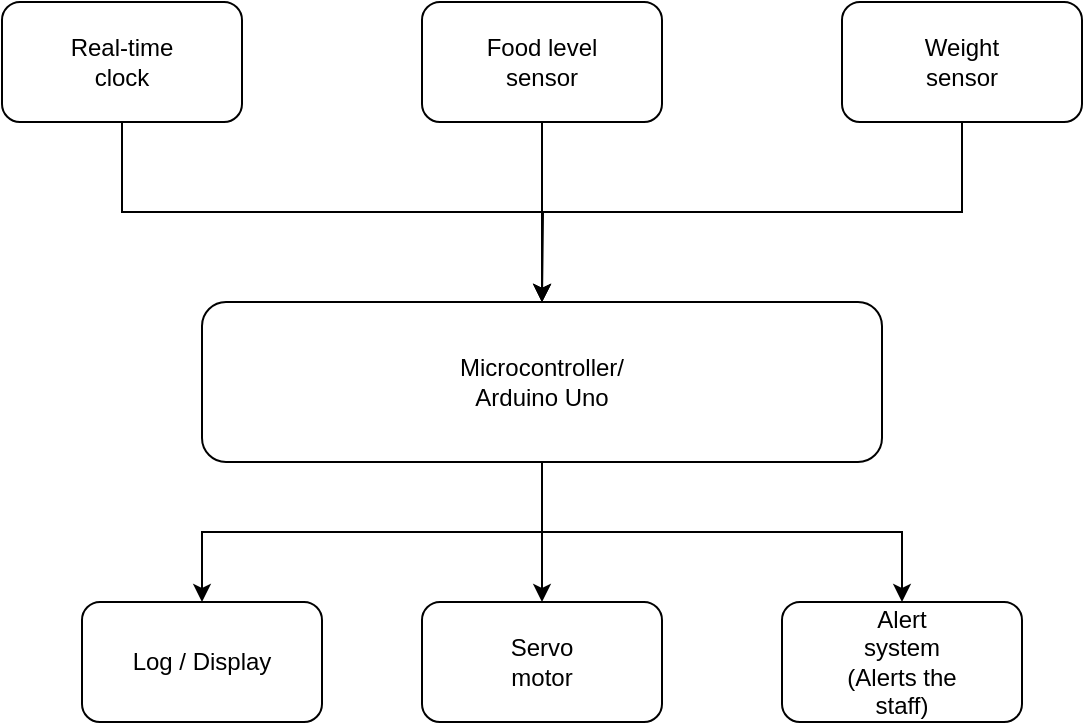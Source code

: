 <mxfile version="28.0.6">
  <diagram name="Page-1" id="exXoeFtx5_OhVvFQexg1">
    <mxGraphModel dx="786" dy="516" grid="1" gridSize="10" guides="1" tooltips="1" connect="1" arrows="1" fold="1" page="1" pageScale="1" pageWidth="850" pageHeight="1100" math="0" shadow="0">
      <root>
        <mxCell id="0" />
        <mxCell id="1" parent="0" />
        <mxCell id="cGMDV3_gQnYAr7bf0Y0b-5" style="edgeStyle=orthogonalEdgeStyle;rounded=0;orthogonalLoop=1;jettySize=auto;html=1;exitX=0.5;exitY=1;exitDx=0;exitDy=0;" parent="1" source="cGMDV3_gQnYAr7bf0Y0b-1" target="cGMDV3_gQnYAr7bf0Y0b-4" edge="1">
          <mxGeometry relative="1" as="geometry" />
        </mxCell>
        <mxCell id="cGMDV3_gQnYAr7bf0Y0b-1" value="" style="rounded=1;whiteSpace=wrap;html=1;" parent="1" vertex="1">
          <mxGeometry x="150" y="60" width="120" height="60" as="geometry" />
        </mxCell>
        <mxCell id="cGMDV3_gQnYAr7bf0Y0b-6" style="edgeStyle=orthogonalEdgeStyle;rounded=0;orthogonalLoop=1;jettySize=auto;html=1;exitX=0.5;exitY=1;exitDx=0;exitDy=0;" parent="1" source="cGMDV3_gQnYAr7bf0Y0b-2" edge="1">
          <mxGeometry relative="1" as="geometry">
            <mxPoint x="420" y="210" as="targetPoint" />
          </mxGeometry>
        </mxCell>
        <mxCell id="cGMDV3_gQnYAr7bf0Y0b-2" value="" style="rounded=1;whiteSpace=wrap;html=1;" parent="1" vertex="1">
          <mxGeometry x="360" y="60" width="120" height="60" as="geometry" />
        </mxCell>
        <mxCell id="cGMDV3_gQnYAr7bf0Y0b-7" style="edgeStyle=orthogonalEdgeStyle;rounded=0;orthogonalLoop=1;jettySize=auto;html=1;exitX=0.5;exitY=1;exitDx=0;exitDy=0;" parent="1" source="cGMDV3_gQnYAr7bf0Y0b-3" edge="1">
          <mxGeometry relative="1" as="geometry">
            <mxPoint x="420" y="210" as="targetPoint" />
          </mxGeometry>
        </mxCell>
        <mxCell id="cGMDV3_gQnYAr7bf0Y0b-3" value="" style="rounded=1;whiteSpace=wrap;html=1;" parent="1" vertex="1">
          <mxGeometry x="570" y="60" width="120" height="60" as="geometry" />
        </mxCell>
        <mxCell id="cGMDV3_gQnYAr7bf0Y0b-17" style="edgeStyle=orthogonalEdgeStyle;rounded=0;orthogonalLoop=1;jettySize=auto;html=1;exitX=0.5;exitY=1;exitDx=0;exitDy=0;entryX=0.5;entryY=0;entryDx=0;entryDy=0;" parent="1" source="cGMDV3_gQnYAr7bf0Y0b-4" target="cGMDV3_gQnYAr7bf0Y0b-15" edge="1">
          <mxGeometry relative="1" as="geometry" />
        </mxCell>
        <mxCell id="cGMDV3_gQnYAr7bf0Y0b-19" style="edgeStyle=orthogonalEdgeStyle;rounded=0;orthogonalLoop=1;jettySize=auto;html=1;exitX=0.5;exitY=1;exitDx=0;exitDy=0;" parent="1" source="cGMDV3_gQnYAr7bf0Y0b-4" target="cGMDV3_gQnYAr7bf0Y0b-16" edge="1">
          <mxGeometry relative="1" as="geometry" />
        </mxCell>
        <mxCell id="mjt6s1PU1TbIBY5Y2hur-3" style="edgeStyle=orthogonalEdgeStyle;rounded=0;orthogonalLoop=1;jettySize=auto;html=1;exitX=0.5;exitY=1;exitDx=0;exitDy=0;entryX=0.5;entryY=0;entryDx=0;entryDy=0;" parent="1" source="cGMDV3_gQnYAr7bf0Y0b-4" target="mjt6s1PU1TbIBY5Y2hur-2" edge="1">
          <mxGeometry relative="1" as="geometry" />
        </mxCell>
        <mxCell id="cGMDV3_gQnYAr7bf0Y0b-4" value="" style="rounded=1;whiteSpace=wrap;html=1;" parent="1" vertex="1">
          <mxGeometry x="250" y="210" width="340" height="80" as="geometry" />
        </mxCell>
        <mxCell id="cGMDV3_gQnYAr7bf0Y0b-8" value="Real-time clock" style="text;html=1;align=center;verticalAlign=middle;whiteSpace=wrap;rounded=0;" parent="1" vertex="1">
          <mxGeometry x="180" y="75" width="60" height="30" as="geometry" />
        </mxCell>
        <mxCell id="cGMDV3_gQnYAr7bf0Y0b-9" value="Food level sensor" style="text;html=1;align=center;verticalAlign=middle;whiteSpace=wrap;rounded=0;" parent="1" vertex="1">
          <mxGeometry x="390" y="75" width="60" height="30" as="geometry" />
        </mxCell>
        <mxCell id="cGMDV3_gQnYAr7bf0Y0b-10" value="Weight sensor" style="text;html=1;align=center;verticalAlign=middle;whiteSpace=wrap;rounded=0;" parent="1" vertex="1">
          <mxGeometry x="600" y="75" width="60" height="30" as="geometry" />
        </mxCell>
        <mxCell id="cGMDV3_gQnYAr7bf0Y0b-12" value="Microcontroller/ Arduino Uno" style="text;html=1;align=center;verticalAlign=middle;whiteSpace=wrap;rounded=0;" parent="1" vertex="1">
          <mxGeometry x="390" y="235" width="60" height="30" as="geometry" />
        </mxCell>
        <mxCell id="cGMDV3_gQnYAr7bf0Y0b-15" value="" style="rounded=1;whiteSpace=wrap;html=1;" parent="1" vertex="1">
          <mxGeometry x="360" y="360" width="120" height="60" as="geometry" />
        </mxCell>
        <mxCell id="cGMDV3_gQnYAr7bf0Y0b-16" value="" style="rounded=1;whiteSpace=wrap;html=1;" parent="1" vertex="1">
          <mxGeometry x="540" y="360" width="120" height="60" as="geometry" />
        </mxCell>
        <mxCell id="cGMDV3_gQnYAr7bf0Y0b-20" value="Servo motor" style="text;html=1;align=center;verticalAlign=middle;whiteSpace=wrap;rounded=0;" parent="1" vertex="1">
          <mxGeometry x="390" y="375" width="60" height="30" as="geometry" />
        </mxCell>
        <mxCell id="cGMDV3_gQnYAr7bf0Y0b-21" value="Alert system&lt;div&gt;(Alerts the staff)&lt;/div&gt;" style="text;html=1;align=center;verticalAlign=middle;whiteSpace=wrap;rounded=0;" parent="1" vertex="1">
          <mxGeometry x="570" y="375" width="60" height="30" as="geometry" />
        </mxCell>
        <mxCell id="mjt6s1PU1TbIBY5Y2hur-2" value="Log / Display" style="rounded=1;whiteSpace=wrap;html=1;" parent="1" vertex="1">
          <mxGeometry x="190" y="360" width="120" height="60" as="geometry" />
        </mxCell>
      </root>
    </mxGraphModel>
  </diagram>
</mxfile>
